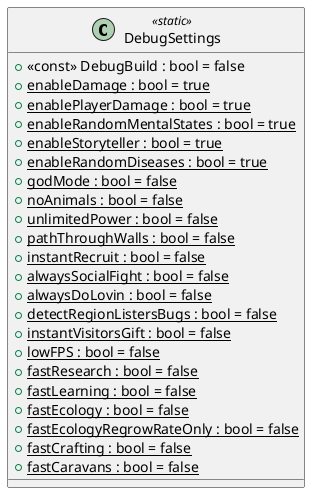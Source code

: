 @startuml
class DebugSettings <<static>> {
    + <<const>> DebugBuild : bool = false
    + {static} enableDamage : bool = true
    + {static} enablePlayerDamage : bool = true
    + {static} enableRandomMentalStates : bool = true
    + {static} enableStoryteller : bool = true
    + {static} enableRandomDiseases : bool = true
    + {static} godMode : bool = false
    + {static} noAnimals : bool = false
    + {static} unlimitedPower : bool = false
    + {static} pathThroughWalls : bool = false
    + {static} instantRecruit : bool = false
    + {static} alwaysSocialFight : bool = false
    + {static} alwaysDoLovin : bool = false
    + {static} detectRegionListersBugs : bool = false
    + {static} instantVisitorsGift : bool = false
    + {static} lowFPS : bool = false
    + {static} fastResearch : bool = false
    + {static} fastLearning : bool = false
    + {static} fastEcology : bool = false
    + {static} fastEcologyRegrowRateOnly : bool = false
    + {static} fastCrafting : bool = false
    + {static} fastCaravans : bool = false
}
@enduml
